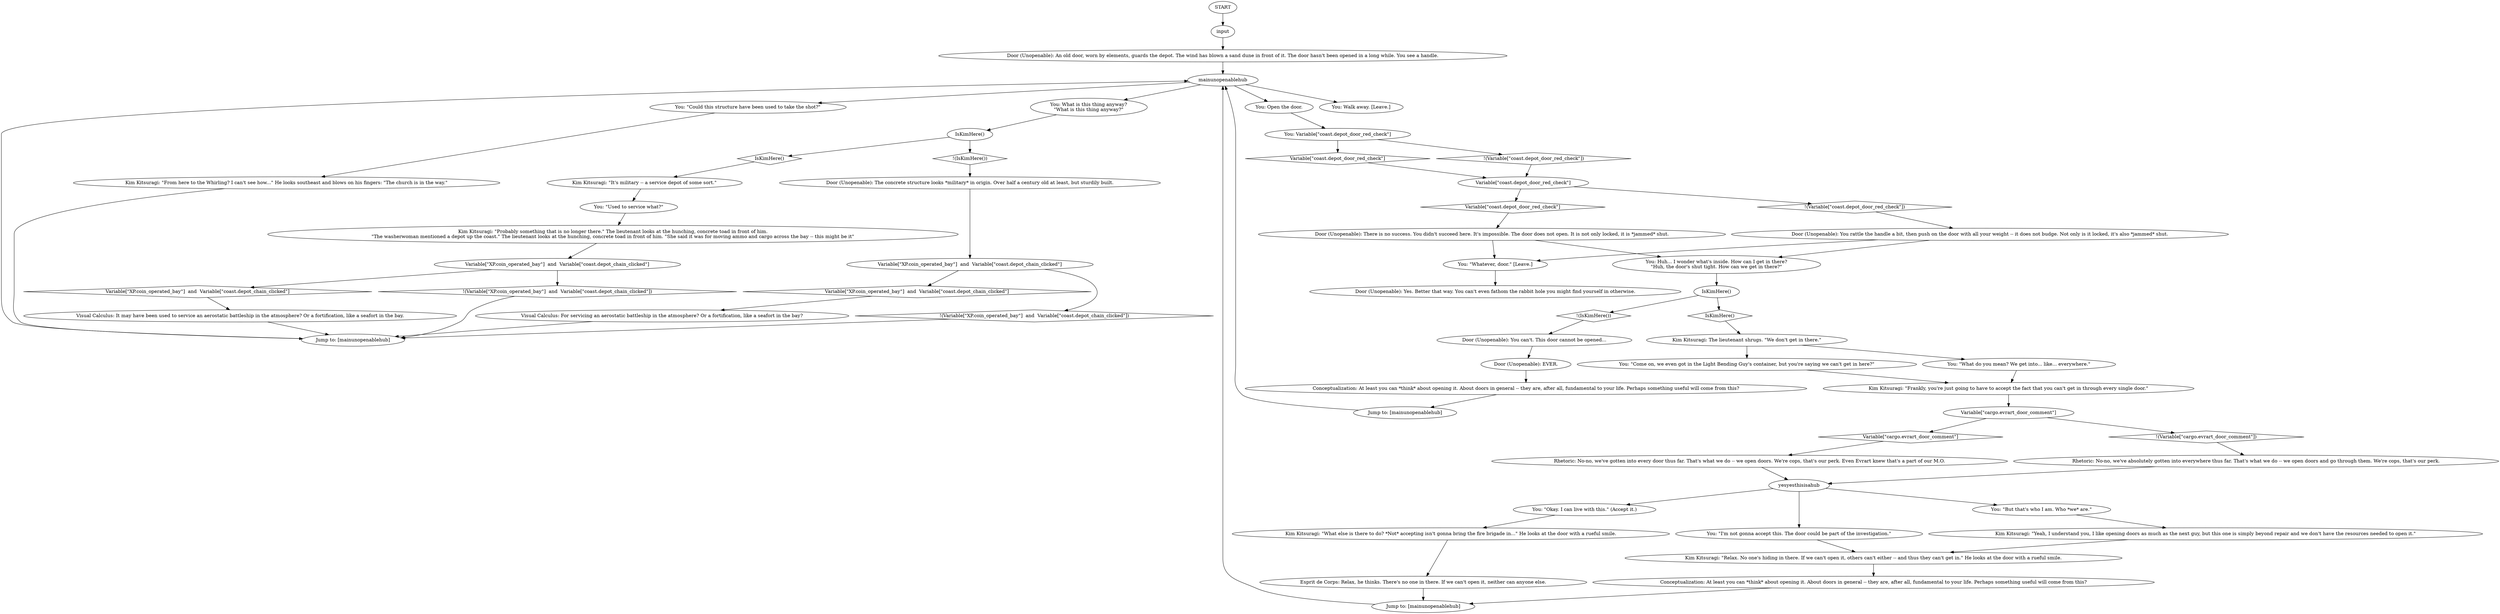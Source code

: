 # LANDS END / DEPOT DOOR
# The door to the jammed supply depot near Land's End. The door is jammed and locked. You can't open it. EVER.
# ==================================================
digraph G {
	  0 [label="START"];
	  1 [label="input"];
	  2 [label="Kim Kitsuragi: The lieutenant shrugs. \"We don't get in there.\""];
	  3 [label="You: \"Come on, we even got in the Light Bending Guy's container, but you're saying we can't get in here?\""];
	  4 [label="Jump to: [mainunopenablehub]"];
	  5 [label="Door (Unopenable): An old door, worn by elements, guards the depot. The wind has blown a sand dune in front of it. The door hasn't been opened in a long while. You see a handle."];
	  6 [label="Kim Kitsuragi: \"Relax. No one's hiding in there. If we can't open it, others can't either -- and thus they can't get in.\" He looks at the door with a rueful smile."];
	  7 [label="Jump to: [mainunopenablehub]"];
	  8 [label="Door (Unopenable): There is no success. You didn't succeed here. It's impossible. The door does not open. It is not only locked, it is *jammed* shut."];
	  9 [label="You: \"What do you mean? We get into... like... everywhere.\""];
	  10 [label="Door (Unopenable): The concrete structure looks *military* in origin. Over half a century old at least, but sturdily built."];
	  11 [label="Jump to: [mainunopenablehub]"];
	  12 [label="Rhetoric: No-no, we've gotten into every door thus far. That's what we do -- we open doors. We're cops, that's our perk. Even Evrart knew that's a part of our M.O."];
	  13 [label="Variable[\"XP.coin_operated_bay\"]  and  Variable[\"coast.depot_chain_clicked\"]"];
	  14 [label="Variable[\"XP.coin_operated_bay\"]  and  Variable[\"coast.depot_chain_clicked\"]", shape=diamond];
	  15 [label="!(Variable[\"XP.coin_operated_bay\"]  and  Variable[\"coast.depot_chain_clicked\"])", shape=diamond];
	  16 [label="You: \"I'm not gonna accept this. The door could be part of the investigation.\""];
	  17 [label="You: \"Could this structure have been used to take the shot?\""];
	  18 [label="Conceptualization: At least you can *think* about opening it. About doors in general -- they are, after all, fundamental to your life. Perhaps something useful will come from this?"];
	  19 [label="You: \"Used to service what?\""];
	  20 [label="mainunopenablehub"];
	  21 [label="IsKimHere()"];
	  22 [label="IsKimHere()", shape=diamond];
	  23 [label="!(IsKimHere())", shape=diamond];
	  24 [label="Rhetoric: No-no, we've absolutely gotten into everywhere thus far. That's what we do -- we open doors and go through them. We're cops, that's our perk."];
	  26 [label="Door (Unopenable): Yes. Better that way. You can't even fathom the rabbit hole you might find yourself in otherwise."];
	  27 [label="You: \"But that's who I am. Who *we* are.\""];
	  28 [label="Variable[\"cargo.evrart_door_comment\"]"];
	  29 [label="Variable[\"cargo.evrart_door_comment\"]", shape=diamond];
	  30 [label="!(Variable[\"cargo.evrart_door_comment\"])", shape=diamond];
	  31 [label="Visual Calculus: It may have been used to service an aerostatic battleship in the atmosphere? Or a fortification, like a seafort in the bay."];
	  32 [label="Kim Kitsuragi: \"Yeah, I understand you, I like opening doors as much as the next guy, but this one is simply beyond repair and we don't have the resources needed to open it.\""];
	  33 [label="yesyesthisisahub"];
	  34 [label="You: Open the door."];
	  35 [label="You: Variable[\"coast.depot_door_red_check\"]"];
	  36 [label="Variable[\"coast.depot_door_red_check\"]", shape=diamond];
	  37 [label="!(Variable[\"coast.depot_door_red_check\"])", shape=diamond];
	  38 [label="Conceptualization: At least you can *think* about opening it. About doors in general -- they are, after all, fundamental to your life. Perhaps something useful will come from this?"];
	  39 [label="You: Walk away. [Leave.]"];
	  40 [label="You: What is this thing anyway?\n\"What is this thing anyway?\""];
	  41 [label="Kim Kitsuragi: \"Probably something that is no longer there.\" The lieutenant looks at the hunching, concrete toad in front of him.\n\"The washerwoman mentioned a depot up the coast.\" The lieutenant looks at the hunching, concrete toad in front of him. \"She said it was for moving ammo and cargo across the bay -- this might be it\""];
	  42 [label="Variable[\"XP.coin_operated_bay\"]  and  Variable[\"coast.depot_chain_clicked\"]"];
	  43 [label="Variable[\"XP.coin_operated_bay\"]  and  Variable[\"coast.depot_chain_clicked\"]", shape=diamond];
	  44 [label="!(Variable[\"XP.coin_operated_bay\"]  and  Variable[\"coast.depot_chain_clicked\"])", shape=diamond];
	  45 [label="You: \"Whatever, door.\" [Leave.]"];
	  46 [label="Kim Kitsuragi: \"Frankly, you're just going to have to accept the fact that you can't get in through every single door.\""];
	  47 [label="IsKimHere()"];
	  48 [label="IsKimHere()", shape=diamond];
	  49 [label="!(IsKimHere())", shape=diamond];
	  50 [label="Variable[\"coast.depot_door_red_check\"]"];
	  51 [label="Variable[\"coast.depot_door_red_check\"]", shape=diamond];
	  52 [label="!(Variable[\"coast.depot_door_red_check\"])", shape=diamond];
	  53 [label="Door (Unopenable): EVER."];
	  54 [label="Esprit de Corps: Relax, he thinks. There's no one in there. If we can't open it, neither can anyone else."];
	  55 [label="You: \"Okay. I can live with this.\" (Accept it.)"];
	  56 [label="Kim Kitsuragi: \"What else is there to do? *Not* accepting isn't gonna bring the fire brigade in...\" He looks at the door with a rueful smile."];
	  57 [label="Door (Unopenable): You rattle the handle a bit, then push on the door with all your weight -- it does not budge. Not only is it locked, it's also *jammed* shut."];
	  58 [label="Kim Kitsuragi: \"From here to the Whirling? I can't see how...\" He looks southeast and blows on his fingers: \"The church is in the way.\""];
	  59 [label="You: Huh... I wonder what's inside. How can I get in there?\n\"Huh, the door's shut tight. How can we get in there?\""];
	  60 [label="Door (Unopenable): You can't. This door cannot be opened..."];
	  61 [label="Kim Kitsuragi: \"It's military -- a service depot of some sort.\""];
	  62 [label="Visual Calculus: For servicing an aerostatic battleship in the atmosphere? Or a fortification, like a seafort in the bay?"];
	  0 -> 1
	  1 -> 5
	  2 -> 9
	  2 -> 3
	  3 -> 46
	  4 -> 20
	  5 -> 20
	  6 -> 18
	  7 -> 20
	  8 -> 59
	  8 -> 45
	  9 -> 46
	  10 -> 13
	  11 -> 20
	  12 -> 33
	  13 -> 14
	  13 -> 15
	  14 -> 62
	  15 -> 4
	  16 -> 6
	  17 -> 58
	  18 -> 7
	  19 -> 41
	  20 -> 40
	  20 -> 17
	  20 -> 34
	  20 -> 39
	  21 -> 22
	  21 -> 23
	  22 -> 2
	  23 -> 60
	  24 -> 33
	  27 -> 32
	  28 -> 29
	  28 -> 30
	  29 -> 12
	  30 -> 24
	  31 -> 4
	  32 -> 6
	  33 -> 16
	  33 -> 27
	  33 -> 55
	  34 -> 35
	  35 -> 36
	  35 -> 37
	  36 -> 50
	  37 -> 50
	  38 -> 11
	  40 -> 47
	  41 -> 42
	  42 -> 43
	  42 -> 44
	  43 -> 31
	  44 -> 4
	  45 -> 26
	  46 -> 28
	  47 -> 48
	  47 -> 49
	  48 -> 61
	  49 -> 10
	  50 -> 51
	  50 -> 52
	  51 -> 8
	  52 -> 57
	  53 -> 38
	  54 -> 7
	  55 -> 56
	  56 -> 54
	  57 -> 59
	  57 -> 45
	  58 -> 4
	  59 -> 21
	  60 -> 53
	  61 -> 19
	  62 -> 4
}

